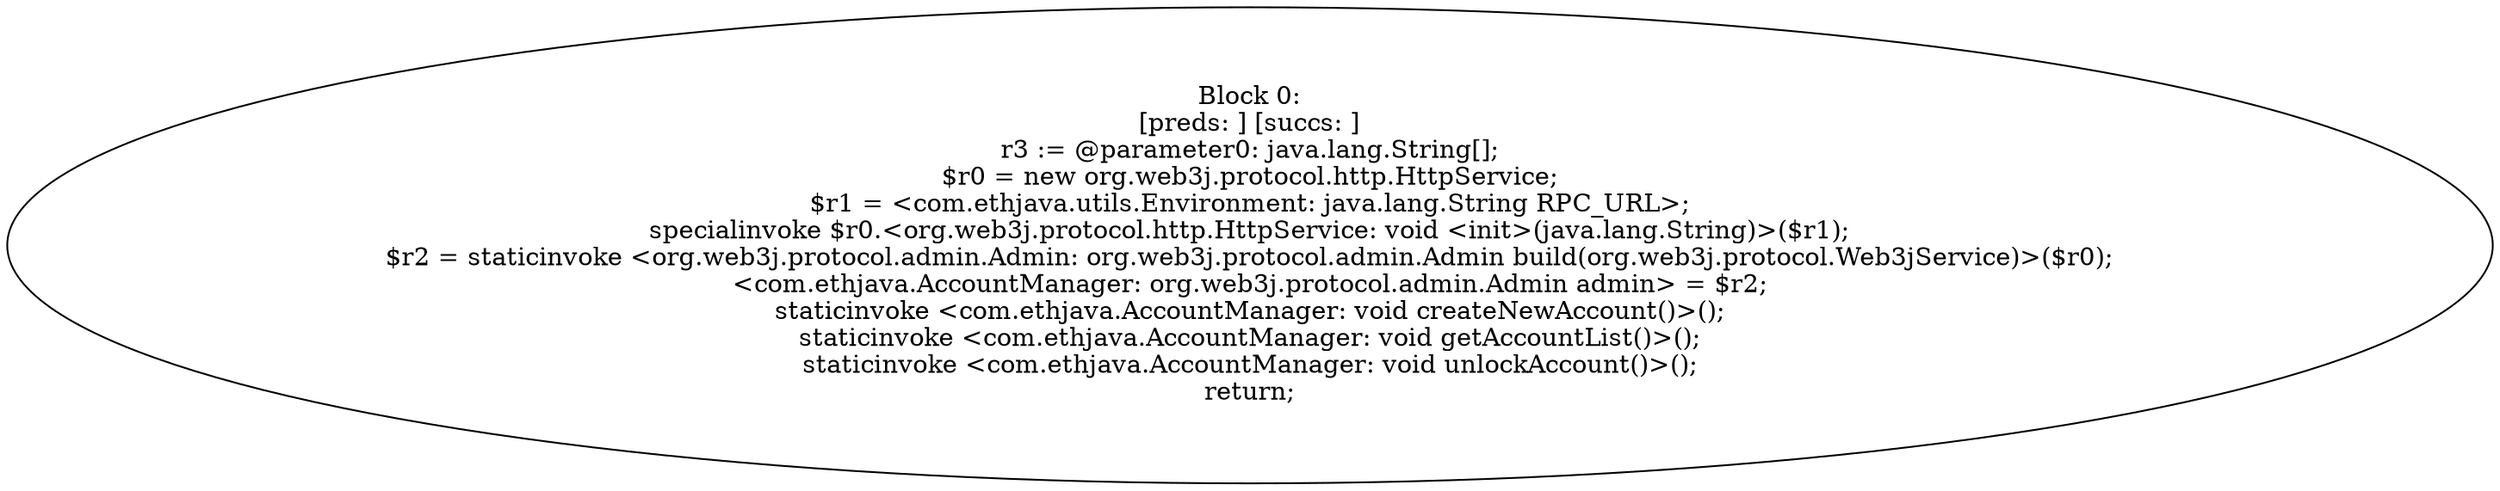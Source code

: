 digraph "unitGraph" {
    "Block 0:
[preds: ] [succs: ]
r3 := @parameter0: java.lang.String[];
$r0 = new org.web3j.protocol.http.HttpService;
$r1 = <com.ethjava.utils.Environment: java.lang.String RPC_URL>;
specialinvoke $r0.<org.web3j.protocol.http.HttpService: void <init>(java.lang.String)>($r1);
$r2 = staticinvoke <org.web3j.protocol.admin.Admin: org.web3j.protocol.admin.Admin build(org.web3j.protocol.Web3jService)>($r0);
<com.ethjava.AccountManager: org.web3j.protocol.admin.Admin admin> = $r2;
staticinvoke <com.ethjava.AccountManager: void createNewAccount()>();
staticinvoke <com.ethjava.AccountManager: void getAccountList()>();
staticinvoke <com.ethjava.AccountManager: void unlockAccount()>();
return;
"
}
